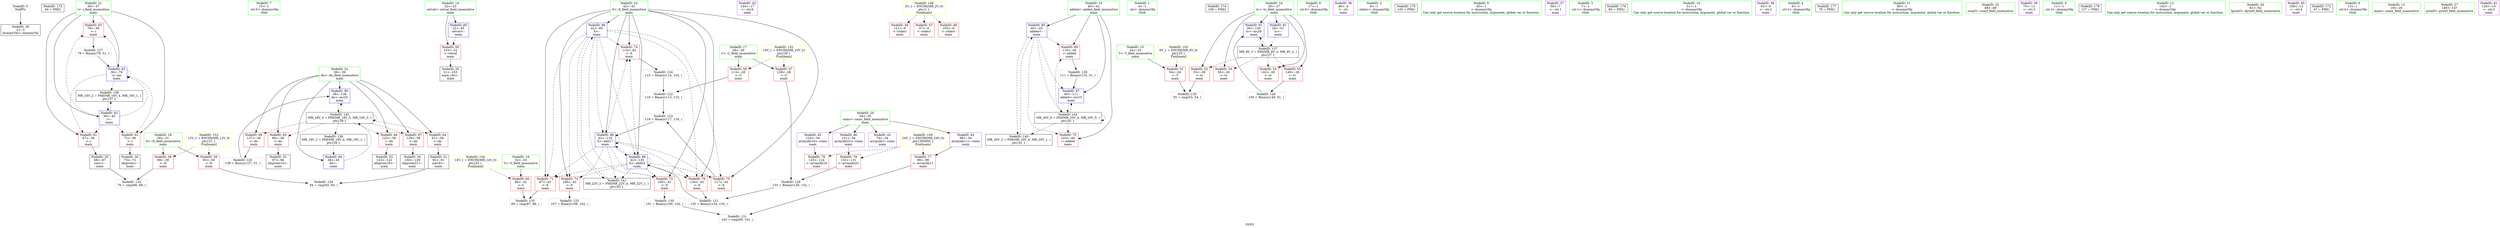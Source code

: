 digraph "SVFG" {
	label="SVFG";

	Node0x55f885fb2000 [shape=record,color=grey,label="{NodeID: 0\nNullPtr}"];
	Node0x55f885fb2000 -> Node0x55f885fc80f0[style=solid];
	Node0x55f885fe0e10 [shape=record,color=black,label="{NodeID: 173\n64 = PHI()\n}"];
	Node0x55f885fcbf90 [shape=record,color=blue,label="{NodeID: 90\n38\<--138\ndn\<--inc25\nmain\n}"];
	Node0x55f885fcbf90 -> Node0x55f885fd7190[style=dashed];
	Node0x55f885fb0f80 [shape=record,color=green,label="{NodeID: 7\n15\<--1\n.str.5\<--dummyObj\nGlob }"];
	Node0x55f885fc75e0 [shape=record,color=green,label="{NodeID: 14\n22\<--23\nretval\<--retval_field_insensitive\nmain\n}"];
	Node0x55f885fc75e0 -> Node0x55f885fb2340[style=solid];
	Node0x55f885fc75e0 -> Node0x55f885fcb770[style=solid];
	Node0x55f885fc7b10 [shape=record,color=green,label="{NodeID: 21\n36\<--37\ni\<--i_field_insensitive\nmain\n}"];
	Node0x55f885fc7b10 -> Node0x55f885fca800[style=solid];
	Node0x55f885fc7b10 -> Node0x55f885fca8d0[style=solid];
	Node0x55f885fc7b10 -> Node0x55f885fca9a0[style=solid];
	Node0x55f885fc7b10 -> Node0x55f885fcb910[style=solid];
	Node0x55f885fc7b10 -> Node0x55f885fcb9e0[style=solid];
	Node0x55f885fc80f0 [shape=record,color=black,label="{NodeID: 28\n2\<--3\ndummyVal\<--dummyVal\n}"];
	Node0x55f885fc86d0 [shape=record,color=black,label="{NodeID: 35\n21\<--153\nmain_ret\<--\nmain\n}"];
	Node0x55f885fce9b0 [shape=record,color=grey,label="{NodeID: 125\n107 = Binary(106, 102, )\n}"];
	Node0x55f885fc8c80 [shape=record,color=purple,label="{NodeID: 42\n144\<--17\n\<--.str.6\nmain\n}"];
	Node0x55f885fc9e30 [shape=record,color=grey,label="{NodeID: 132\n70 = cmp(68, 69, )\n}"];
	Node0x55f885fb2270 [shape=record,color=red,label="{NodeID: 49\n121\<--6\n\<--stderr\nmain\n}"];
	Node0x55f885fd5390 [shape=record,color=black,label="{NodeID: 139\nMR_18V_2 = PHI(MR_18V_4, MR_18V_1, )\npts\{39 \}\n}"];
	Node0x55f885fd5390 -> Node0x55f885fcbab0[style=dashed];
	Node0x55f885fca3f0 [shape=record,color=red,label="{NodeID: 56\n113\<--28\n\<--C\nmain\n}"];
	Node0x55f885fca3f0 -> Node0x55f885fce530[style=solid];
	Node0x55f885fca9a0 [shape=record,color=red,label="{NodeID: 63\n78\<--36\n\<--i\nmain\n}"];
	Node0x55f885fca9a0 -> Node0x55f885fcecb0[style=solid];
	Node0x55f885fd8f30 [shape=record,color=yellow,style=double,label="{NodeID: 153\n12V_1 = ENCHI(MR_12V_0)\npts\{31 \}\nFun[main]}"];
	Node0x55f885fd8f30 -> Node0x55f885fca590[style=dashed];
	Node0x55f885fd8f30 -> Node0x55f885fca660[style=dashed];
	Node0x55f885fcaf50 [shape=record,color=red,label="{NodeID: 70\n143\<--40\n\<--added\nmain\n}"];
	Node0x55f885fcb500 [shape=record,color=red,label="{NodeID: 77\n99\<--98\n\<--arrayidx11\nmain\n}"];
	Node0x55f885fcb500 -> Node0x55f885fc9cb0[style=solid];
	Node0x55f885fcbab0 [shape=record,color=blue,label="{NodeID: 84\n38\<--45\ndn\<--\nmain\n}"];
	Node0x55f885fcbab0 -> Node0x55f885fd7190[style=dashed];
	Node0x55f885fb1130 [shape=record,color=green,label="{NodeID: 1\n4\<--1\n.str\<--dummyObj\nGlob }"];
	Node0x55f885fe0f10 [shape=record,color=black,label="{NodeID: 174\n109 = PHI()\n}"];
	Node0x55f885fcc060 [shape=record,color=blue,label="{NodeID: 91\n26\<--150\ntc\<--inc28\nmain\n}"];
	Node0x55f885fcc060 -> Node0x55f885fd4990[style=dashed];
	Node0x55f885fc6f70 [shape=record,color=green,label="{NodeID: 8\n17\<--1\n.str.6\<--dummyObj\nGlob }"];
	Node0x55f885fc7670 [shape=record,color=green,label="{NodeID: 15\n24\<--25\nT\<--T_field_insensitive\nmain\n}"];
	Node0x55f885fc7670 -> Node0x55f885fb2410[style=solid];
	Node0x55f885fc7be0 [shape=record,color=green,label="{NodeID: 22\n38\<--39\ndn\<--dn_field_insensitive\nmain\n}"];
	Node0x55f885fc7be0 -> Node0x55f885fcaa70[style=solid];
	Node0x55f885fc7be0 -> Node0x55f885fcab40[style=solid];
	Node0x55f885fc7be0 -> Node0x55f885fcac10[style=solid];
	Node0x55f885fc7be0 -> Node0x55f885fcace0[style=solid];
	Node0x55f885fc7be0 -> Node0x55f885fcadb0[style=solid];
	Node0x55f885fc7be0 -> Node0x55f885fcbab0[style=solid];
	Node0x55f885fc7be0 -> Node0x55f885fcbf90[style=solid];
	Node0x55f885fc81f0 [shape=record,color=black,label="{NodeID: 29\n68\<--67\nconv\<--\nmain\n}"];
	Node0x55f885fc81f0 -> Node0x55f885fc9e30[style=solid];
	Node0x55f885fc87a0 [shape=record,color=purple,label="{NodeID: 36\n46\<--4\n\<--.str\nmain\n}"];
	Node0x55f885fceb30 [shape=record,color=grey,label="{NodeID: 126\n150 = Binary(149, 51, )\n}"];
	Node0x55f885fceb30 -> Node0x55f885fcc060[style=solid];
	Node0x55f885fc8d50 [shape=record,color=purple,label="{NodeID: 43\n74\<--34\narrayidx\<--coins\nmain\n}"];
	Node0x55f885fc9fb0 [shape=record,color=grey,label="{NodeID: 133\n55 = cmp(53, 54, )\n}"];
	Node0x55f885fb2340 [shape=record,color=red,label="{NodeID: 50\n153\<--22\n\<--retval\nmain\n}"];
	Node0x55f885fb2340 -> Node0x55f885fc86d0[style=solid];
	Node0x55f885fd5890 [shape=record,color=black,label="{NodeID: 140\nMR_20V_2 = PHI(MR_20V_4, MR_20V_1, )\npts\{41 \}\n}"];
	Node0x55f885fd5890 -> Node0x55f885fcbb80[style=dashed];
	Node0x55f885fca4c0 [shape=record,color=red,label="{NodeID: 57\n128\<--28\n\<--C\nmain\n}"];
	Node0x55f885fca4c0 -> Node0x55f885fc99b0[style=solid];
	Node0x55f885fcaa70 [shape=record,color=red,label="{NodeID: 64\n91\<--38\n\<--dn\nmain\n}"];
	Node0x55f885fcaa70 -> Node0x55f885fc8390[style=solid];
	Node0x55f885fd9010 [shape=record,color=yellow,style=double,label="{NodeID: 154\n14V_1 = ENCHI(MR_14V_0)\npts\{33 \}\nFun[main]}"];
	Node0x55f885fd9010 -> Node0x55f885fca730[style=dashed];
	Node0x55f885fcb020 [shape=record,color=red,label="{NodeID: 71\n87\<--42\n\<--X\nmain\n}"];
	Node0x55f885fcb020 -> Node0x55f885fd00c0[style=solid];
	Node0x55f885fcb5d0 [shape=record,color=red,label="{NodeID: 78\n125\<--124\n\<--arrayidx19\nmain\n}"];
	Node0x55f885fcbb80 [shape=record,color=blue,label="{NodeID: 85\n40\<--45\nadded\<--\nmain\n}"];
	Node0x55f885fcbb80 -> Node0x55f885fcae80[style=dashed];
	Node0x55f885fcbb80 -> Node0x55f885fcaf50[style=dashed];
	Node0x55f885fcbb80 -> Node0x55f885fcbd20[style=dashed];
	Node0x55f885fcbb80 -> Node0x55f885fd5890[style=dashed];
	Node0x55f885fcbb80 -> Node0x55f885fd6790[style=dashed];
	Node0x55f885fb0d70 [shape=record,color=green,label="{NodeID: 2\n6\<--1\nstderr\<--dummyObj\nGlob }"];
	Node0x55f885fe12c0 [shape=record,color=black,label="{NodeID: 175\n145 = PHI()\n}"];
	Node0x55f885fc7000 [shape=record,color=green,label="{NodeID: 9\n45\<--1\n\<--dummyObj\nCan only get source location for instruction, argument, global var or function.}"];
	Node0x55f885fc7700 [shape=record,color=green,label="{NodeID: 16\n26\<--27\ntc\<--tc_field_insensitive\nmain\n}"];
	Node0x55f885fc7700 -> Node0x55f885fb24e0[style=solid];
	Node0x55f885fc7700 -> Node0x55f885fca180[style=solid];
	Node0x55f885fc7700 -> Node0x55f885fca250[style=solid];
	Node0x55f885fc7700 -> Node0x55f885fca320[style=solid];
	Node0x55f885fc7700 -> Node0x55f885fcb840[style=solid];
	Node0x55f885fc7700 -> Node0x55f885fcc060[style=solid];
	Node0x55f885fc7cb0 [shape=record,color=green,label="{NodeID: 23\n40\<--41\nadded\<--added_field_insensitive\nmain\n}"];
	Node0x55f885fc7cb0 -> Node0x55f885fcae80[style=solid];
	Node0x55f885fc7cb0 -> Node0x55f885fcaf50[style=solid];
	Node0x55f885fc7cb0 -> Node0x55f885fcbb80[style=solid];
	Node0x55f885fc7cb0 -> Node0x55f885fcbd20[style=solid];
	Node0x55f885fc82c0 [shape=record,color=black,label="{NodeID: 30\n73\<--72\nidxprom\<--\nmain\n}"];
	Node0x55f885fce230 [shape=record,color=grey,label="{NodeID: 120\n138 = Binary(137, 51, )\n}"];
	Node0x55f885fce230 -> Node0x55f885fcbf90[style=solid];
	Node0x55f885fc8870 [shape=record,color=purple,label="{NodeID: 37\n59\<--7\n\<--.str.1\nmain\n}"];
	Node0x55f885fcecb0 [shape=record,color=grey,label="{NodeID: 127\n79 = Binary(78, 51, )\n}"];
	Node0x55f885fcecb0 -> Node0x55f885fcb9e0[style=solid];
	Node0x55f885fc8e20 [shape=record,color=purple,label="{NodeID: 44\n98\<--34\narrayidx11\<--coins\nmain\n}"];
	Node0x55f885fc8e20 -> Node0x55f885fcb500[style=solid];
	Node0x55f885fcff80 [shape=record,color=grey,label="{NodeID: 134\n94 = cmp(92, 93, )\n}"];
	Node0x55f885fb2410 [shape=record,color=red,label="{NodeID: 51\n54\<--24\n\<--T\nmain\n}"];
	Node0x55f885fb2410 -> Node0x55f885fc9fb0[style=solid];
	Node0x55f885fd5d90 [shape=record,color=black,label="{NodeID: 141\nMR_22V_2 = PHI(MR_22V_4, MR_22V_1, )\npts\{43 \}\n}"];
	Node0x55f885fd5d90 -> Node0x55f885fcbc50[style=dashed];
	Node0x55f885fca590 [shape=record,color=red,label="{NodeID: 58\n69\<--30\n\<--D\nmain\n}"];
	Node0x55f885fca590 -> Node0x55f885fc9e30[style=solid];
	Node0x55f885fd8090 [shape=record,color=yellow,style=double,label="{NodeID: 148\n2V_1 = ENCHI(MR_2V_0)\npts\{1 \}\nFun[main]}"];
	Node0x55f885fd8090 -> Node0x55f885fc9090[style=dashed];
	Node0x55f885fd8090 -> Node0x55f885fb21a0[style=dashed];
	Node0x55f885fd8090 -> Node0x55f885fb2270[style=dashed];
	Node0x55f885fcab40 [shape=record,color=red,label="{NodeID: 65\n96\<--38\n\<--dn\nmain\n}"];
	Node0x55f885fcab40 -> Node0x55f885fc8460[style=solid];
	Node0x55f885fcb0f0 [shape=record,color=red,label="{NodeID: 72\n100\<--42\n\<--X\nmain\n}"];
	Node0x55f885fcb0f0 -> Node0x55f885fc9b30[style=solid];
	Node0x55f885fcb6a0 [shape=record,color=red,label="{NodeID: 79\n132\<--131\n\<--arrayidx22\nmain\n}"];
	Node0x55f885fcb6a0 -> Node0x55f885fc99b0[style=solid];
	Node0x55f885fcbc50 [shape=record,color=blue,label="{NodeID: 86\n42\<--85\nX\<--\nmain\n}"];
	Node0x55f885fcbc50 -> Node0x55f885fcb020[style=dashed];
	Node0x55f885fcbc50 -> Node0x55f885fcb0f0[style=dashed];
	Node0x55f885fcbc50 -> Node0x55f885fcb1c0[style=dashed];
	Node0x55f885fcbc50 -> Node0x55f885fcb290[style=dashed];
	Node0x55f885fcbc50 -> Node0x55f885fcb360[style=dashed];
	Node0x55f885fcbc50 -> Node0x55f885fcb430[style=dashed];
	Node0x55f885fcbc50 -> Node0x55f885fcbdf0[style=dashed];
	Node0x55f885fcbc50 -> Node0x55f885fcbec0[style=dashed];
	Node0x55f885fcbc50 -> Node0x55f885fd5d90[style=dashed];
	Node0x55f885fb0e00 [shape=record,color=green,label="{NodeID: 3\n7\<--1\n.str.1\<--dummyObj\nGlob }"];
	Node0x55f885fe13c0 [shape=record,color=black,label="{NodeID: 176\n60 = PHI()\n}"];
	Node0x55f885fc70d0 [shape=record,color=green,label="{NodeID: 10\n51\<--1\n\<--dummyObj\nCan only get source location for instruction, argument, global var or function.}"];
	Node0x55f885fc77d0 [shape=record,color=green,label="{NodeID: 17\n28\<--29\nC\<--C_field_insensitive\nmain\n}"];
	Node0x55f885fc77d0 -> Node0x55f885fca3f0[style=solid];
	Node0x55f885fc77d0 -> Node0x55f885fca4c0[style=solid];
	Node0x55f885fc7d80 [shape=record,color=green,label="{NodeID: 24\n42\<--43\nX\<--X_field_insensitive\nmain\n}"];
	Node0x55f885fc7d80 -> Node0x55f885fcb020[style=solid];
	Node0x55f885fc7d80 -> Node0x55f885fcb0f0[style=solid];
	Node0x55f885fc7d80 -> Node0x55f885fcb1c0[style=solid];
	Node0x55f885fc7d80 -> Node0x55f885fcb290[style=solid];
	Node0x55f885fc7d80 -> Node0x55f885fcb360[style=solid];
	Node0x55f885fc7d80 -> Node0x55f885fcb430[style=solid];
	Node0x55f885fc7d80 -> Node0x55f885fcbc50[style=solid];
	Node0x55f885fc7d80 -> Node0x55f885fcbdf0[style=solid];
	Node0x55f885fc7d80 -> Node0x55f885fcbec0[style=solid];
	Node0x55f885fc8390 [shape=record,color=black,label="{NodeID: 31\n92\<--91\nconv8\<--\nmain\n}"];
	Node0x55f885fc8390 -> Node0x55f885fcff80[style=solid];
	Node0x55f885fce3b0 [shape=record,color=grey,label="{NodeID: 121\n135 = Binary(134, 133, )\n}"];
	Node0x55f885fce3b0 -> Node0x55f885fcbec0[style=solid];
	Node0x55f885fc8940 [shape=record,color=purple,label="{NodeID: 38\n63\<--9\n\<--.str.2\nmain\n}"];
	Node0x55f885fcee30 [shape=record,color=grey,label="{NodeID: 128\n111 = Binary(110, 51, )\n}"];
	Node0x55f885fcee30 -> Node0x55f885fcbd20[style=solid];
	Node0x55f885fc8ef0 [shape=record,color=purple,label="{NodeID: 45\n124\<--34\narrayidx19\<--coins\nmain\n}"];
	Node0x55f885fc8ef0 -> Node0x55f885fcb5d0[style=solid];
	Node0x55f885fd00c0 [shape=record,color=grey,label="{NodeID: 135\n89 = cmp(87, 88, )\n}"];
	Node0x55f885fb24e0 [shape=record,color=red,label="{NodeID: 52\n53\<--26\n\<--tc\nmain\n}"];
	Node0x55f885fb24e0 -> Node0x55f885fc9fb0[style=solid];
	Node0x55f885fca660 [shape=record,color=red,label="{NodeID: 59\n93\<--30\n\<--D\nmain\n}"];
	Node0x55f885fca660 -> Node0x55f885fcff80[style=solid];
	Node0x55f885fcac10 [shape=record,color=red,label="{NodeID: 66\n122\<--38\n\<--dn\nmain\n}"];
	Node0x55f885fcac10 -> Node0x55f885fc8530[style=solid];
	Node0x55f885fcb1c0 [shape=record,color=red,label="{NodeID: 73\n106\<--42\n\<--X\nmain\n}"];
	Node0x55f885fcb1c0 -> Node0x55f885fce9b0[style=solid];
	Node0x55f885fcb770 [shape=record,color=blue,label="{NodeID: 80\n22\<--45\nretval\<--\nmain\n}"];
	Node0x55f885fcb770 -> Node0x55f885fb2340[style=dashed];
	Node0x55f885fcbd20 [shape=record,color=blue,label="{NodeID: 87\n40\<--111\nadded\<--inc15\nmain\n}"];
	Node0x55f885fcbd20 -> Node0x55f885fd6790[style=dashed];
	Node0x55f885fc6c30 [shape=record,color=green,label="{NodeID: 4\n9\<--1\n.str.2\<--dummyObj\nGlob }"];
	Node0x55f885fe14c0 [shape=record,color=black,label="{NodeID: 177\n76 = PHI()\n}"];
	Node0x55f885fb1460 [shape=record,color=green,label="{NodeID: 11\n85\<--1\n\<--dummyObj\nCan only get source location for instruction, argument, global var or function.}"];
	Node0x55f885fc78a0 [shape=record,color=green,label="{NodeID: 18\n30\<--31\nD\<--D_field_insensitive\nmain\n}"];
	Node0x55f885fc78a0 -> Node0x55f885fca590[style=solid];
	Node0x55f885fc78a0 -> Node0x55f885fca660[style=solid];
	Node0x55f885fc7e50 [shape=record,color=green,label="{NodeID: 25\n48\<--49\nscanf\<--scanf_field_insensitive\n}"];
	Node0x55f885fc8460 [shape=record,color=black,label="{NodeID: 32\n97\<--96\nidxprom10\<--\nmain\n}"];
	Node0x55f885fce530 [shape=record,color=grey,label="{NodeID: 122\n116 = Binary(113, 115, )\n}"];
	Node0x55f885fce530 -> Node0x55f885fce6b0[style=solid];
	Node0x55f885fc8a10 [shape=record,color=purple,label="{NodeID: 39\n75\<--11\n\<--.str.3\nmain\n}"];
	Node0x55f885fc99b0 [shape=record,color=grey,label="{NodeID: 129\n133 = Binary(128, 132, )\n}"];
	Node0x55f885fc99b0 -> Node0x55f885fce3b0[style=solid];
	Node0x55f885fc8fc0 [shape=record,color=purple,label="{NodeID: 46\n131\<--34\narrayidx22\<--coins\nmain\n}"];
	Node0x55f885fc8fc0 -> Node0x55f885fcb6a0[style=solid];
	Node0x55f885fca180 [shape=record,color=red,label="{NodeID: 53\n58\<--26\n\<--tc\nmain\n}"];
	Node0x55f885fd6790 [shape=record,color=black,label="{NodeID: 143\nMR_20V_6 = PHI(MR_20V_4, MR_20V_5, )\npts\{41 \}\n}"];
	Node0x55f885fd6790 -> Node0x55f885fcae80[style=dashed];
	Node0x55f885fd6790 -> Node0x55f885fcaf50[style=dashed];
	Node0x55f885fd6790 -> Node0x55f885fcbd20[style=dashed];
	Node0x55f885fd6790 -> Node0x55f885fd5890[style=dashed];
	Node0x55f885fd6790 -> Node0x55f885fd6790[style=dashed];
	Node0x55f885fca730 [shape=record,color=red,label="{NodeID: 60\n88\<--32\n\<--V\nmain\n}"];
	Node0x55f885fca730 -> Node0x55f885fd00c0[style=solid];
	Node0x55f885fd8c90 [shape=record,color=yellow,style=double,label="{NodeID: 150\n6V_1 = ENCHI(MR_6V_0)\npts\{25 \}\nFun[main]}"];
	Node0x55f885fd8c90 -> Node0x55f885fb2410[style=dashed];
	Node0x55f885fcace0 [shape=record,color=red,label="{NodeID: 67\n129\<--38\n\<--dn\nmain\n}"];
	Node0x55f885fcace0 -> Node0x55f885fc8600[style=solid];
	Node0x55f885fcb290 [shape=record,color=red,label="{NodeID: 74\n114\<--42\n\<--X\nmain\n}"];
	Node0x55f885fcb290 -> Node0x55f885fce830[style=solid];
	Node0x55f885fcb840 [shape=record,color=blue,label="{NodeID: 81\n26\<--51\ntc\<--\nmain\n}"];
	Node0x55f885fcb840 -> Node0x55f885fd4990[style=dashed];
	Node0x55f885fcbdf0 [shape=record,color=blue,label="{NodeID: 88\n42\<--118\nX\<--add17\nmain\n}"];
	Node0x55f885fcbdf0 -> Node0x55f885fcb020[style=dashed];
	Node0x55f885fcbdf0 -> Node0x55f885fcb0f0[style=dashed];
	Node0x55f885fcbdf0 -> Node0x55f885fcb1c0[style=dashed];
	Node0x55f885fcbdf0 -> Node0x55f885fcb290[style=dashed];
	Node0x55f885fcbdf0 -> Node0x55f885fcb360[style=dashed];
	Node0x55f885fcbdf0 -> Node0x55f885fcb430[style=dashed];
	Node0x55f885fcbdf0 -> Node0x55f885fcbdf0[style=dashed];
	Node0x55f885fcbdf0 -> Node0x55f885fcbec0[style=dashed];
	Node0x55f885fcbdf0 -> Node0x55f885fd5d90[style=dashed];
	Node0x55f885fc6cc0 [shape=record,color=green,label="{NodeID: 5\n11\<--1\n.str.3\<--dummyObj\nGlob }"];
	Node0x55f885fe15c0 [shape=record,color=black,label="{NodeID: 178\n127 = PHI()\n}"];
	Node0x55f885fb1560 [shape=record,color=green,label="{NodeID: 12\n102\<--1\n\<--dummyObj\nCan only get source location for instruction, argument, global var or function.}"];
	Node0x55f885fc7970 [shape=record,color=green,label="{NodeID: 19\n32\<--33\nV\<--V_field_insensitive\nmain\n}"];
	Node0x55f885fc7970 -> Node0x55f885fca730[style=solid];
	Node0x55f885fc7f20 [shape=record,color=green,label="{NodeID: 26\n61\<--62\nfprintf\<--fprintf_field_insensitive\n}"];
	Node0x55f885fc8530 [shape=record,color=black,label="{NodeID: 33\n123\<--122\nidxprom18\<--\nmain\n}"];
	Node0x55f885fce6b0 [shape=record,color=grey,label="{NodeID: 123\n118 = Binary(117, 116, )\n}"];
	Node0x55f885fce6b0 -> Node0x55f885fcbdf0[style=solid];
	Node0x55f885fc8ae0 [shape=record,color=purple,label="{NodeID: 40\n108\<--13\n\<--.str.4\nmain\n}"];
	Node0x55f885fc9b30 [shape=record,color=grey,label="{NodeID: 130\n101 = Binary(100, 102, )\n}"];
	Node0x55f885fc9b30 -> Node0x55f885fc9cb0[style=solid];
	Node0x55f885fc9090 [shape=record,color=red,label="{NodeID: 47\n57\<--6\n\<--stderr\nmain\n}"];
	Node0x55f885fd4990 [shape=record,color=black,label="{NodeID: 137\nMR_8V_3 = PHI(MR_8V_4, MR_8V_2, )\npts\{27 \}\n}"];
	Node0x55f885fd4990 -> Node0x55f885fb24e0[style=dashed];
	Node0x55f885fd4990 -> Node0x55f885fca180[style=dashed];
	Node0x55f885fd4990 -> Node0x55f885fca250[style=dashed];
	Node0x55f885fd4990 -> Node0x55f885fca320[style=dashed];
	Node0x55f885fd4990 -> Node0x55f885fcc060[style=dashed];
	Node0x55f885fca250 [shape=record,color=red,label="{NodeID: 54\n142\<--26\n\<--tc\nmain\n}"];
	Node0x55f885fca800 [shape=record,color=red,label="{NodeID: 61\n67\<--36\n\<--i\nmain\n}"];
	Node0x55f885fca800 -> Node0x55f885fc81f0[style=solid];
	Node0x55f885fcadb0 [shape=record,color=red,label="{NodeID: 68\n137\<--38\n\<--dn\nmain\n}"];
	Node0x55f885fcadb0 -> Node0x55f885fce230[style=solid];
	Node0x55f885fcb360 [shape=record,color=red,label="{NodeID: 75\n117\<--42\n\<--X\nmain\n}"];
	Node0x55f885fcb360 -> Node0x55f885fce6b0[style=solid];
	Node0x55f885fcb910 [shape=record,color=blue,label="{NodeID: 82\n36\<--45\ni\<--\nmain\n}"];
	Node0x55f885fcb910 -> Node0x55f885fca800[style=dashed];
	Node0x55f885fcb910 -> Node0x55f885fca8d0[style=dashed];
	Node0x55f885fcb910 -> Node0x55f885fca9a0[style=dashed];
	Node0x55f885fcb910 -> Node0x55f885fcb9e0[style=dashed];
	Node0x55f885fcb910 -> Node0x55f885fd4e90[style=dashed];
	Node0x55f885fe0d10 [shape=record,color=black,label="{NodeID: 172\n47 = PHI()\n}"];
	Node0x55f885fcbec0 [shape=record,color=blue,label="{NodeID: 89\n42\<--135\nX\<--add24\nmain\n}"];
	Node0x55f885fcbec0 -> Node0x55f885fcb020[style=dashed];
	Node0x55f885fcbec0 -> Node0x55f885fcb0f0[style=dashed];
	Node0x55f885fcbec0 -> Node0x55f885fcb1c0[style=dashed];
	Node0x55f885fcbec0 -> Node0x55f885fcb290[style=dashed];
	Node0x55f885fcbec0 -> Node0x55f885fcb360[style=dashed];
	Node0x55f885fcbec0 -> Node0x55f885fcb430[style=dashed];
	Node0x55f885fcbec0 -> Node0x55f885fcbdf0[style=dashed];
	Node0x55f885fcbec0 -> Node0x55f885fcbec0[style=dashed];
	Node0x55f885fcbec0 -> Node0x55f885fd5d90[style=dashed];
	Node0x55f885fb0ef0 [shape=record,color=green,label="{NodeID: 6\n13\<--1\n.str.4\<--dummyObj\nGlob }"];
	Node0x55f885fc7550 [shape=record,color=green,label="{NodeID: 13\n19\<--20\nmain\<--main_field_insensitive\n}"];
	Node0x55f885fc7a40 [shape=record,color=green,label="{NodeID: 20\n34\<--35\ncoins\<--coins_field_insensitive\nmain\n}"];
	Node0x55f885fc7a40 -> Node0x55f885fc8d50[style=solid];
	Node0x55f885fc7a40 -> Node0x55f885fc8e20[style=solid];
	Node0x55f885fc7a40 -> Node0x55f885fc8ef0[style=solid];
	Node0x55f885fc7a40 -> Node0x55f885fc8fc0[style=solid];
	Node0x55f885fc7ff0 [shape=record,color=green,label="{NodeID: 27\n146\<--147\nprintf\<--printf_field_insensitive\n}"];
	Node0x55f885fc8600 [shape=record,color=black,label="{NodeID: 34\n130\<--129\nidxprom21\<--\nmain\n}"];
	Node0x55f885fce830 [shape=record,color=grey,label="{NodeID: 124\n115 = Binary(114, 102, )\n}"];
	Node0x55f885fce830 -> Node0x55f885fce530[style=solid];
	Node0x55f885fc8bb0 [shape=record,color=purple,label="{NodeID: 41\n126\<--15\n\<--.str.5\nmain\n}"];
	Node0x55f885fc9cb0 [shape=record,color=grey,label="{NodeID: 131\n103 = cmp(99, 101, )\n}"];
	Node0x55f885fb21a0 [shape=record,color=red,label="{NodeID: 48\n105\<--6\n\<--stderr\nmain\n}"];
	Node0x55f885fd4e90 [shape=record,color=black,label="{NodeID: 138\nMR_16V_2 = PHI(MR_16V_4, MR_16V_1, )\npts\{37 \}\n}"];
	Node0x55f885fd4e90 -> Node0x55f885fcb910[style=dashed];
	Node0x55f885fca320 [shape=record,color=red,label="{NodeID: 55\n149\<--26\n\<--tc\nmain\n}"];
	Node0x55f885fca320 -> Node0x55f885fceb30[style=solid];
	Node0x55f885fd7190 [shape=record,color=black,label="{NodeID: 145\nMR_18V_4 = PHI(MR_18V_5, MR_18V_3, )\npts\{39 \}\n}"];
	Node0x55f885fd7190 -> Node0x55f885fcaa70[style=dashed];
	Node0x55f885fd7190 -> Node0x55f885fcab40[style=dashed];
	Node0x55f885fd7190 -> Node0x55f885fcac10[style=dashed];
	Node0x55f885fd7190 -> Node0x55f885fcace0[style=dashed];
	Node0x55f885fd7190 -> Node0x55f885fcadb0[style=dashed];
	Node0x55f885fd7190 -> Node0x55f885fcbf90[style=dashed];
	Node0x55f885fd7190 -> Node0x55f885fd5390[style=dashed];
	Node0x55f885fd7190 -> Node0x55f885fd7190[style=dashed];
	Node0x55f885fca8d0 [shape=record,color=red,label="{NodeID: 62\n72\<--36\n\<--i\nmain\n}"];
	Node0x55f885fca8d0 -> Node0x55f885fc82c0[style=solid];
	Node0x55f885fd8e50 [shape=record,color=yellow,style=double,label="{NodeID: 152\n10V_1 = ENCHI(MR_10V_0)\npts\{29 \}\nFun[main]}"];
	Node0x55f885fd8e50 -> Node0x55f885fca3f0[style=dashed];
	Node0x55f885fd8e50 -> Node0x55f885fca4c0[style=dashed];
	Node0x55f885fcae80 [shape=record,color=red,label="{NodeID: 69\n110\<--40\n\<--added\nmain\n}"];
	Node0x55f885fcae80 -> Node0x55f885fcee30[style=solid];
	Node0x55f885fd9470 [shape=record,color=yellow,style=double,label="{NodeID: 159\n24V_1 = ENCHI(MR_24V_0)\npts\{350000 \}\nFun[main]}"];
	Node0x55f885fd9470 -> Node0x55f885fcb500[style=dashed];
	Node0x55f885fd9470 -> Node0x55f885fcb5d0[style=dashed];
	Node0x55f885fd9470 -> Node0x55f885fcb6a0[style=dashed];
	Node0x55f885fcb430 [shape=record,color=red,label="{NodeID: 76\n134\<--42\n\<--X\nmain\n}"];
	Node0x55f885fcb430 -> Node0x55f885fce3b0[style=solid];
	Node0x55f885fcb9e0 [shape=record,color=blue,label="{NodeID: 83\n36\<--79\ni\<--inc\nmain\n}"];
	Node0x55f885fcb9e0 -> Node0x55f885fca800[style=dashed];
	Node0x55f885fcb9e0 -> Node0x55f885fca8d0[style=dashed];
	Node0x55f885fcb9e0 -> Node0x55f885fca9a0[style=dashed];
	Node0x55f885fcb9e0 -> Node0x55f885fcb9e0[style=dashed];
	Node0x55f885fcb9e0 -> Node0x55f885fd4e90[style=dashed];
}
